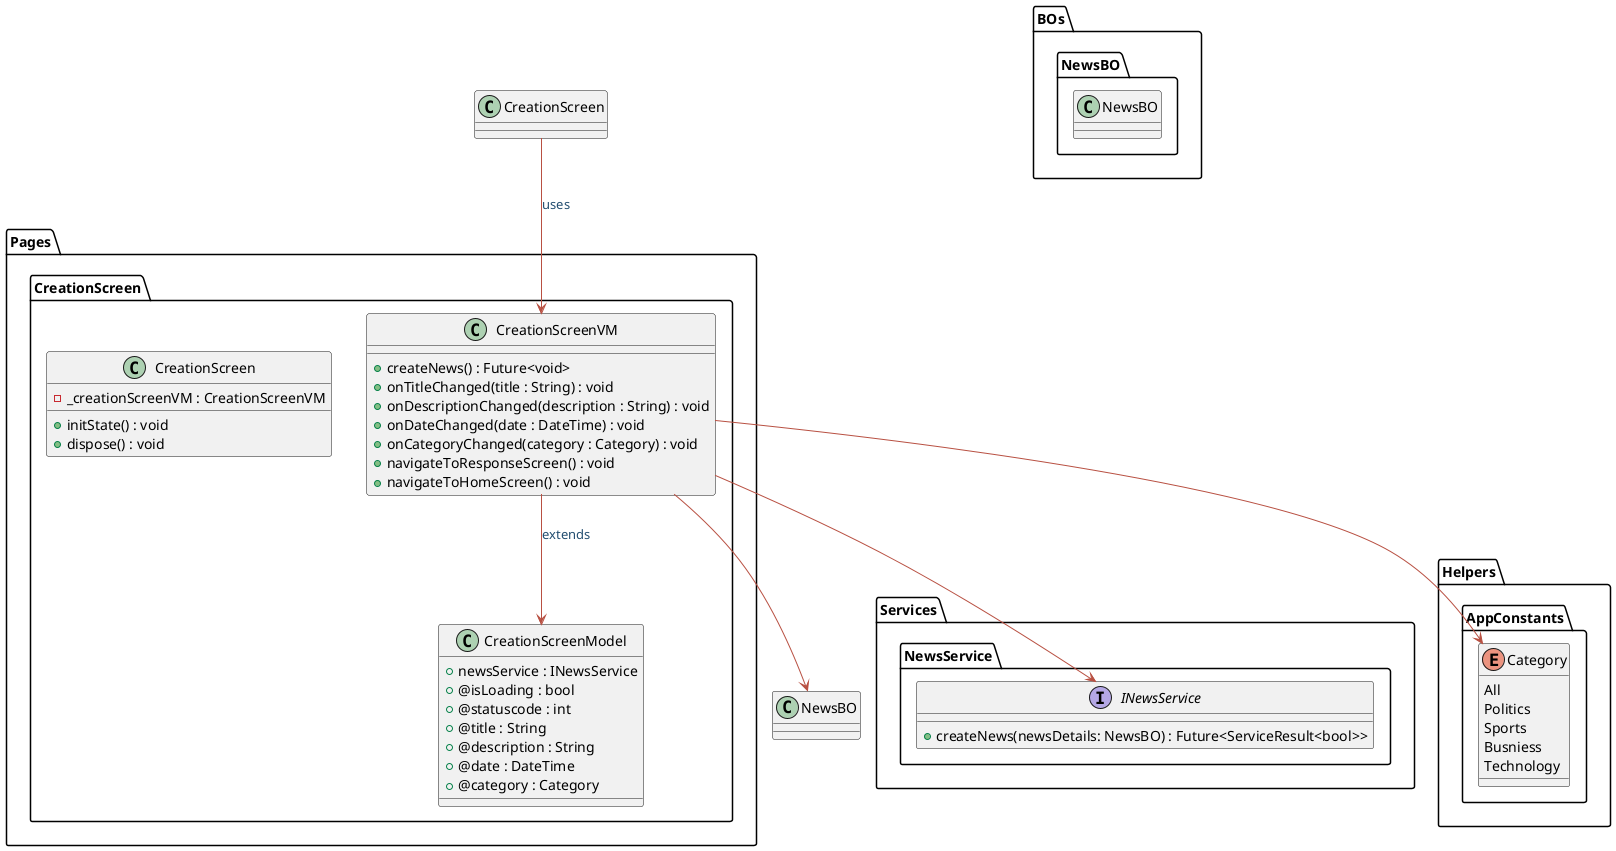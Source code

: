@startuml Diagram for CreationScreen
!define POSITIVERESPONSE 90EE90
!define NEGATIVEERESPONSE EFBBBB
!define NUETRALRESPONSE F2DC79

skinparam sequence{
    ParticipantBackgroundColor #A7BEAE
    LifeLineBackgroundColor #E7E8D1
    LifeLineBorderColor #2C5F2D
    ActorBackgroundColor #FC766AFF
    ActorBorderColor #FC766AFF
    ArrowColor #B85042
    ArrowFontColor #234E70

}
package Pages{
    package CreationScreen{
        class CreationScreenModel{
            + newsService : INewsService
            + @isLoading : bool
            + @statuscode : int
            + @title : String
            + @description : String
            + @date : DateTime
            + @category : Category

        }
        class CreationScreenVM{
            + createNews() : Future<void>
            + onTitleChanged(title : String) : void
            + onDescriptionChanged(description : String) : void
            + onDateChanged(date : DateTime) : void
            + onCategoryChanged(category : Category) : void
            + navigateToResponseScreen() : void
            + navigateToHomeScreen() : void
        }
        class CreationScreen{
            - _creationScreenVM : CreationScreenVM
            + initState() : void
            + dispose() : void

        }
    }
}
package Services{
    package NewsService{
        Interface INewsService{
            + createNews(newsDetails: NewsBO) : Future<ServiceResult<bool>>
        }
    }
}
package BOs{
    package NewsBO{
        class NewsBO{
        }
    }
}
package Helpers{
    package AppConstants{
        enum Category{  
            All
            Politics
            Sports
            Busniess
            Technology
        }
    }
}


CreationScreen-->CreationScreenVM:uses
CreationScreenVM-->CreationScreenModel:extends
CreationScreenVM-->NewsBO
CreationScreenVM-->INewsService
CreationScreenVM-->Category


@enduml